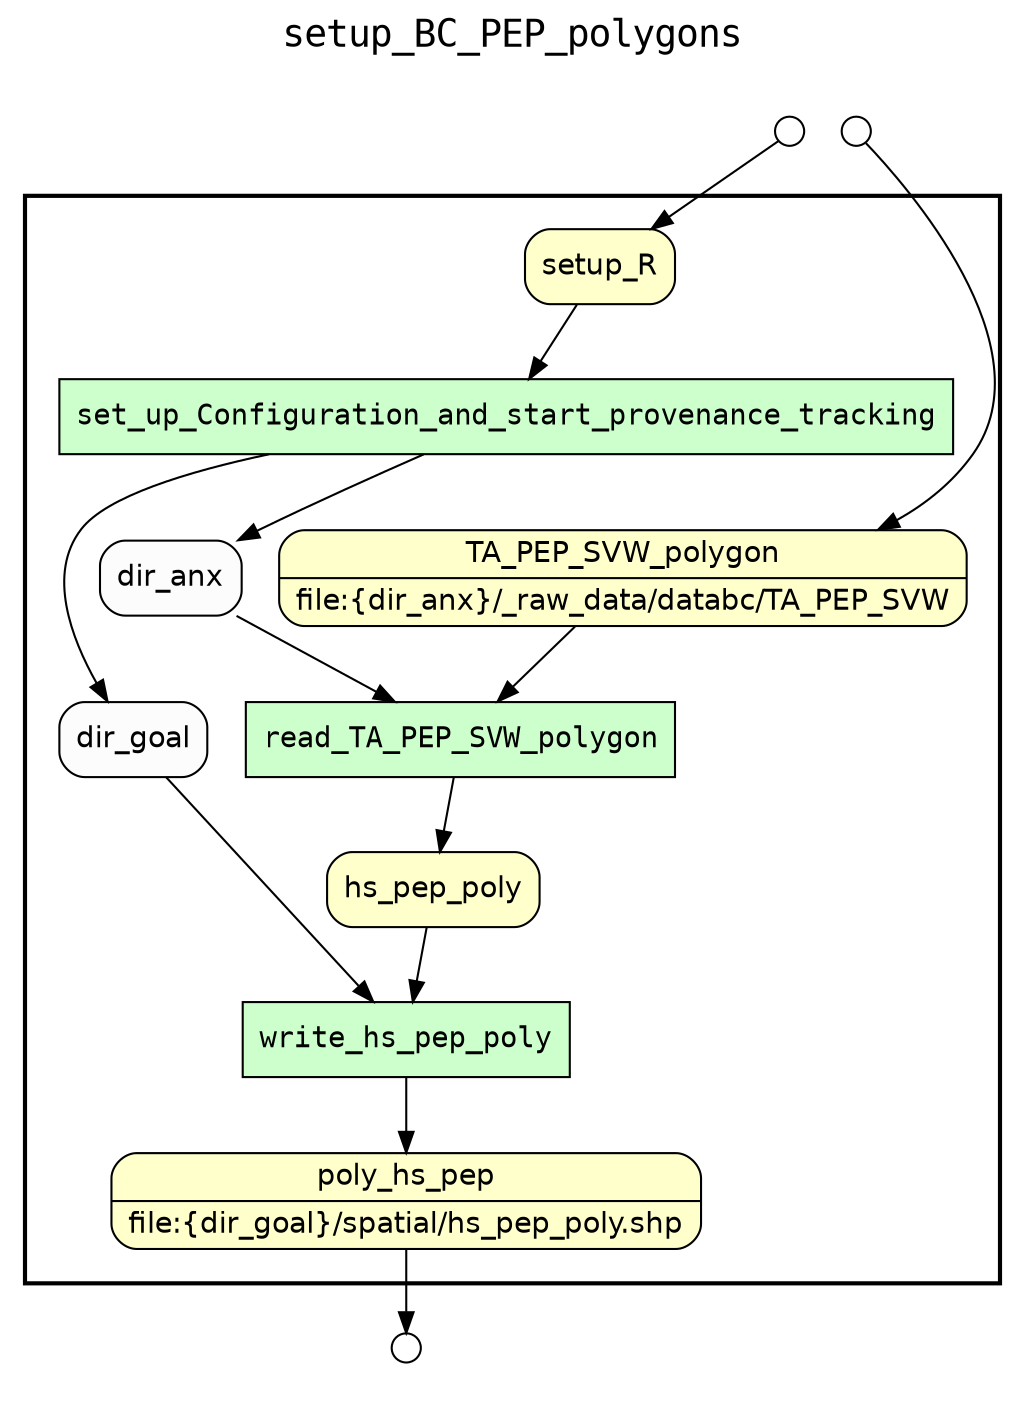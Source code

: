 digraph Workflow {
rankdir=TB
fontname=Courier; fontsize=18; labelloc=t
label=setup_BC_PEP_polygons
subgraph cluster_workflow_box_outer { label=""; color=black; penwidth=2
subgraph cluster_workflow_box_inner { label=""; color=white
node[shape=box style=filled fillcolor="#CCFFCC" peripheries=1 fontname=Courier]
set_up_Configuration_and_start_provenance_tracking
read_TA_PEP_SVW_polygon
write_hs_pep_poly
node[shape=box style="rounded,filled" fillcolor="#FFFFCC" peripheries=1 fontname=Helvetica]
poly_hs_pep [shape=record rankdir=LR label="{<f0> poly_hs_pep |<f1> file\:\{dir_goal\}/spatial/hs_pep_poly.shp}"];
setup_R
TA_PEP_SVW_polygon [shape=record rankdir=LR label="{<f0> TA_PEP_SVW_polygon |<f1> file\:\{dir_anx\}/_raw_data/databc/TA_PEP_SVW}"];
hs_pep_poly
node[shape=box style="rounded,filled" fillcolor="#FCFCFC" peripheries=1 fontname=Helvetica]
dir_anx
dir_goal
set_up_Configuration_and_start_provenance_tracking -> dir_anx
set_up_Configuration_and_start_provenance_tracking -> dir_goal
setup_R -> set_up_Configuration_and_start_provenance_tracking
read_TA_PEP_SVW_polygon -> hs_pep_poly
dir_anx -> read_TA_PEP_SVW_polygon
TA_PEP_SVW_polygon -> read_TA_PEP_SVW_polygon
write_hs_pep_poly -> poly_hs_pep
hs_pep_poly -> write_hs_pep_poly
dir_goal -> write_hs_pep_poly
}}
subgraph cluster_input_ports_group_outer { label=""; color=white
subgraph cluster_input_ports_group_inner { label=""; color=white
node[shape=circle style="rounded,filled" fillcolor="#FFFFFF" peripheries=1 fontname=Helvetica width=0.2]
TA_PEP_SVW_polygon_input_port [label=""]
setup_R_input_port [label=""]
}}
subgraph cluster_output_ports_group_outer { label=""; color=white
subgraph cluster_output_ports_group_inner { label=""; color=white
node[shape=circle style="rounded,filled" fillcolor="#FFFFFF" peripheries=1 fontname=Helvetica width=0.2]
poly_hs_pep_output_port [label=""]
}}
TA_PEP_SVW_polygon_input_port -> TA_PEP_SVW_polygon
setup_R_input_port -> setup_R
poly_hs_pep -> poly_hs_pep_output_port
}
